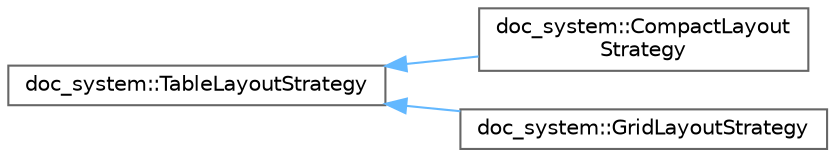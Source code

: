 digraph "Graphical Class Hierarchy"
{
 // INTERACTIVE_SVG=YES
 // LATEX_PDF_SIZE
  bgcolor="transparent";
  edge [fontname=Helvetica,fontsize=10,labelfontname=Helvetica,labelfontsize=10];
  node [fontname=Helvetica,fontsize=10,shape=box,height=0.2,width=0.4];
  rankdir="LR";
  Node0 [id="Node000000",label="doc_system::TableLayoutStrategy",height=0.2,width=0.4,color="grey40", fillcolor="white", style="filled",URL="$classdoc__system_1_1_table_layout_strategy.html",tooltip=" "];
  Node0 -> Node1 [id="edge24_Node000000_Node000001",dir="back",color="steelblue1",style="solid",tooltip=" "];
  Node1 [id="Node000001",label="doc_system::CompactLayout\lStrategy",height=0.2,width=0.4,color="grey40", fillcolor="white", style="filled",URL="$classdoc__system_1_1_compact_layout_strategy.html",tooltip=" "];
  Node0 -> Node2 [id="edge25_Node000000_Node000002",dir="back",color="steelblue1",style="solid",tooltip=" "];
  Node2 [id="Node000002",label="doc_system::GridLayoutStrategy",height=0.2,width=0.4,color="grey40", fillcolor="white", style="filled",URL="$classdoc__system_1_1_grid_layout_strategy.html",tooltip=" "];
}

